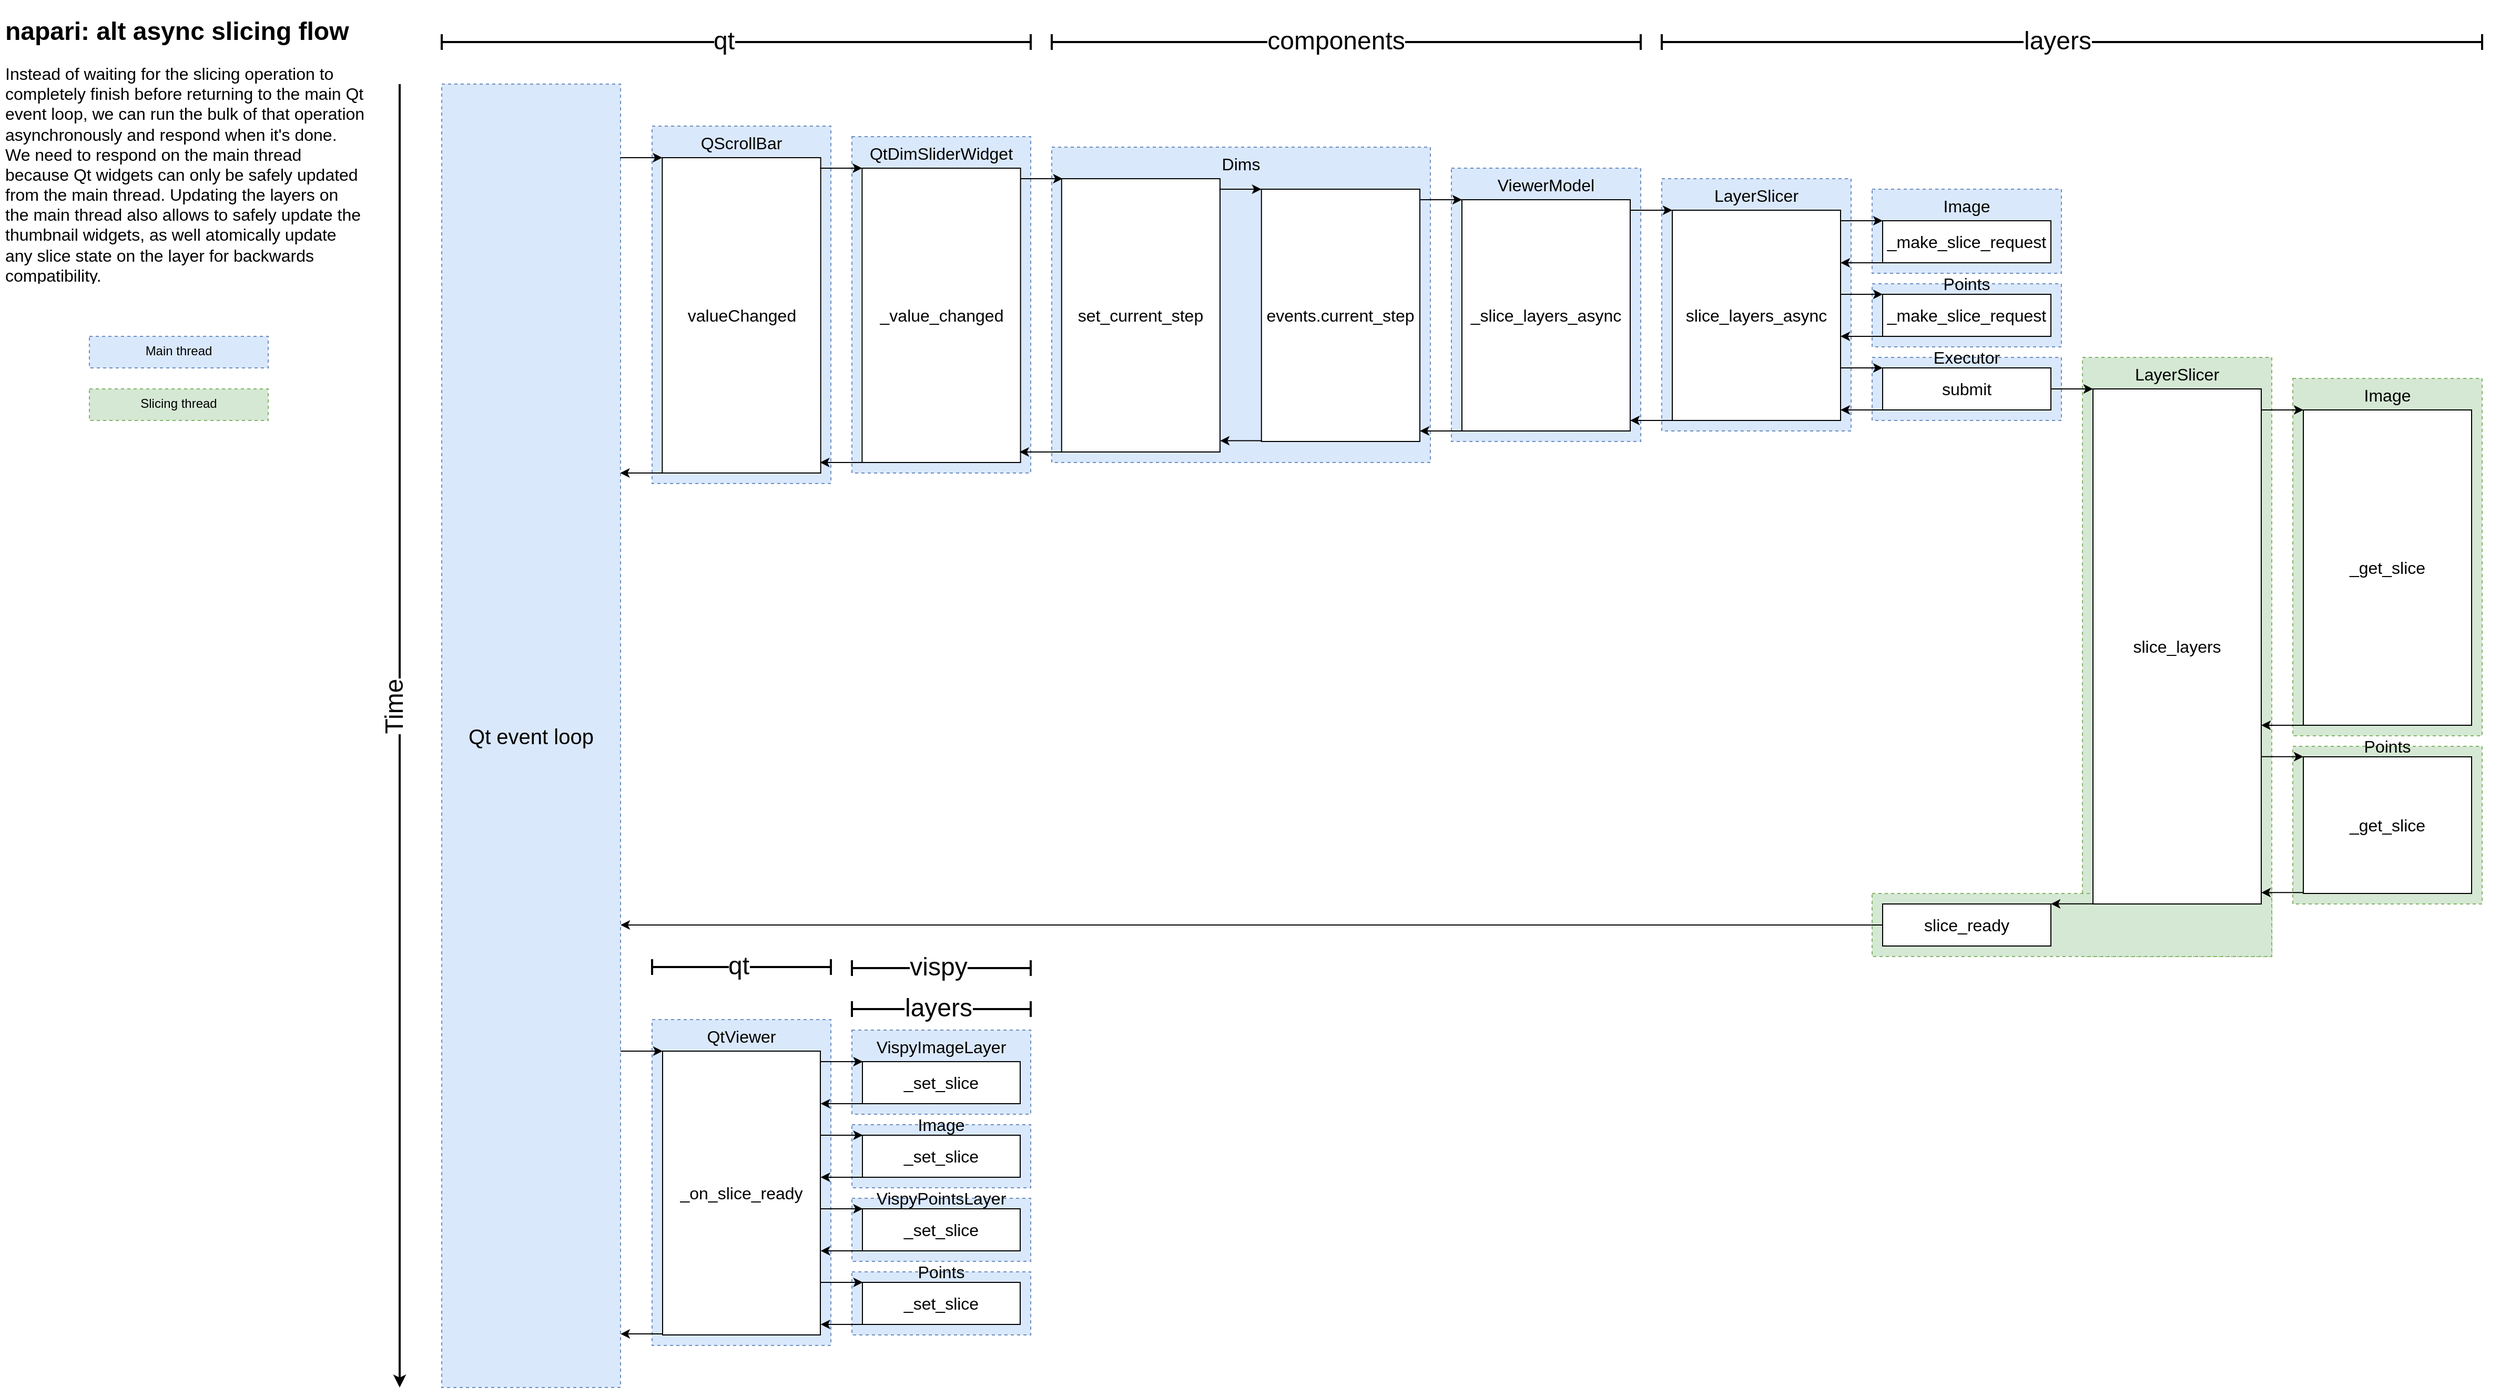 <mxfile version="20.0.4" type="github"><diagram id="Yj_vzEqTpsTSU6RkFpzm" name="Page-1"><mxGraphModel dx="1426" dy="801" grid="1" gridSize="10" guides="1" tooltips="1" connect="1" arrows="1" fold="1" page="1" pageScale="1" pageWidth="850" pageHeight="1100" math="0" shadow="0"><root><mxCell id="0"/><mxCell id="1" parent="0"/><mxCell id="ODCxSDIAOIF_QO2Thnrf-43" value="VispyPointsLayer" style="rounded=0;whiteSpace=wrap;html=1;verticalAlign=top;align=center;spacingLeft=0;spacingTop=-16;dashed=1;fillColor=#dae8fc;strokeColor=#6c8ebf;fontSize=16;horizontal=1;" parent="1" vertex="1"><mxGeometry x="820" y="1140" width="170" height="60" as="geometry"/></mxCell><mxCell id="ODCxSDIAOIF_QO2Thnrf-13" value="LayerSlicer" style="rounded=0;whiteSpace=wrap;html=1;verticalAlign=top;align=center;spacingLeft=0;spacingTop=0;dashed=1;fillColor=#d5e8d4;strokeColor=#82b366;fontSize=16;" parent="1" vertex="1"><mxGeometry x="1990" y="340" width="180" height="570" as="geometry"/></mxCell><mxCell id="WacXzg7qdyJpNJZn4_8L-21" value="" style="rounded=0;whiteSpace=wrap;html=1;verticalAlign=top;align=center;spacingLeft=0;spacingTop=0;dashed=1;fillColor=#d5e8d4;strokeColor=#82b366;fontSize=16;borderRight=none;" parent="1" vertex="1"><mxGeometry x="1790" y="850" width="380" height="60" as="geometry"/></mxCell><mxCell id="ODCxSDIAOIF_QO2Thnrf-40" value="VispyImageLayer" style="rounded=0;whiteSpace=wrap;html=1;verticalAlign=top;align=center;spacingLeft=0;spacingTop=0;dashed=1;fillColor=#dae8fc;strokeColor=#6c8ebf;fontSize=16;horizontal=1;" parent="1" vertex="1"><mxGeometry x="820" y="980" width="170" height="80" as="geometry"/></mxCell><mxCell id="ODCxSDIAOIF_QO2Thnrf-18" value="Points" style="rounded=0;whiteSpace=wrap;html=1;verticalAlign=top;align=center;spacingLeft=0;spacingTop=-16;dashed=1;fillColor=#d5e8d4;horizontal=1;strokeColor=#82b366;fontSize=16;" parent="1" vertex="1"><mxGeometry x="2190" y="710" width="180" height="150" as="geometry"/></mxCell><mxCell id="ODCxSDIAOIF_QO2Thnrf-16" value="Image" style="rounded=0;whiteSpace=wrap;html=1;verticalAlign=top;align=center;spacingLeft=0;spacingTop=0;dashed=1;fillColor=#d5e8d4;horizontal=1;strokeColor=#82b366;fontSize=16;" parent="1" vertex="1"><mxGeometry x="2190" y="360" width="180" height="340" as="geometry"/></mxCell><mxCell id="ODCxSDIAOIF_QO2Thnrf-6" value="Points" style="rounded=0;whiteSpace=wrap;html=1;verticalAlign=top;align=center;spacingLeft=0;spacingTop=-16;dashed=1;fillColor=#dae8fc;horizontal=1;strokeColor=#6c8ebf;fontSize=16;" parent="1" vertex="1"><mxGeometry x="1790" y="270" width="180" height="60" as="geometry"/></mxCell><mxCell id="ODCxSDIAOIF_QO2Thnrf-4" value="Image" style="rounded=0;whiteSpace=wrap;html=1;verticalAlign=top;align=center;spacingLeft=0;spacingTop=0;dashed=1;fillColor=#dae8fc;horizontal=1;strokeColor=#6c8ebf;fontSize=16;" parent="1" vertex="1"><mxGeometry x="1790" y="180" width="180" height="80" as="geometry"/></mxCell><mxCell id="ODCxSDIAOIF_QO2Thnrf-2" value="LayerSlicer" style="rounded=0;whiteSpace=wrap;html=1;verticalAlign=top;align=center;spacingLeft=0;spacingTop=0;dashed=1;fillColor=#dae8fc;strokeColor=#6c8ebf;fontSize=16;" parent="1" vertex="1"><mxGeometry x="1590" y="170" width="180" height="240" as="geometry"/></mxCell><mxCell id="6yyRVk2ILkX0JGuf4gln-4" value="ViewerModel" style="rounded=0;whiteSpace=wrap;html=1;verticalAlign=top;align=center;spacingLeft=0;spacingTop=0;dashed=1;fillColor=#dae8fc;strokeColor=#6c8ebf;fontSize=16;" parent="1" vertex="1"><mxGeometry x="1390" y="160" width="180" height="260" as="geometry"/></mxCell><mxCell id="6yyRVk2ILkX0JGuf4gln-6" value="_slice_layers_async" style="rounded=0;whiteSpace=wrap;html=1;fontSize=16;" parent="1" vertex="1"><mxGeometry x="1400" y="190" width="160" height="220" as="geometry"/></mxCell><mxCell id="6yyRVk2ILkX0JGuf4gln-2" value="Dims" style="rounded=0;whiteSpace=wrap;html=1;verticalAlign=top;align=center;spacingLeft=0;spacingTop=0;dashed=1;fillColor=#dae8fc;strokeColor=#6c8ebf;fontSize=16;" parent="1" vertex="1"><mxGeometry x="1010" y="140" width="360" height="300" as="geometry"/></mxCell><mxCell id="6yyRVk2ILkX0JGuf4gln-3" value="events.current_step" style="rounded=0;whiteSpace=wrap;html=1;fontSize=16;" parent="1" vertex="1"><mxGeometry x="1209.38" y="180" width="150.63" height="240" as="geometry"/></mxCell><mxCell id="6yyRVk2ILkX0JGuf4gln-46" value="QtDimSliderWidget" style="rounded=0;whiteSpace=wrap;html=1;verticalAlign=top;align=center;spacingLeft=0;spacingTop=0;dashed=1;fillColor=#dae8fc;strokeColor=#6c8ebf;fontSize=16;" parent="1" vertex="1"><mxGeometry x="820" y="130" width="170" height="320" as="geometry"/></mxCell><mxCell id="6yyRVk2ILkX0JGuf4gln-47" value="_value_changed" style="rounded=0;whiteSpace=wrap;html=1;fontSize=16;" parent="1" vertex="1"><mxGeometry x="829.69" y="160" width="150.63" height="280" as="geometry"/></mxCell><mxCell id="6yyRVk2ILkX0JGuf4gln-48" value="QScrollBar" style="rounded=0;whiteSpace=wrap;html=1;verticalAlign=top;align=center;spacingLeft=0;spacingTop=0;dashed=1;fillColor=#dae8fc;strokeColor=#6c8ebf;fontSize=16;" parent="1" vertex="1"><mxGeometry x="630" y="120" width="170" height="340" as="geometry"/></mxCell><mxCell id="6yyRVk2ILkX0JGuf4gln-49" value="valueChanged" style="rounded=0;whiteSpace=wrap;html=1;fontSize=16;" parent="1" vertex="1"><mxGeometry x="639.69" y="150" width="150.63" height="300" as="geometry"/></mxCell><mxCell id="6yyRVk2ILkX0JGuf4gln-50" value="set_current_step" style="rounded=0;whiteSpace=wrap;html=1;fontSize=16;" parent="1" vertex="1"><mxGeometry x="1019.38" y="170" width="150.63" height="260" as="geometry"/></mxCell><mxCell id="6yyRVk2ILkX0JGuf4gln-52" value="" style="endArrow=classic;html=1;rounded=0;fontSize=16;" parent="1" edge="1"><mxGeometry width="50" height="50" relative="1" as="geometry"><mxPoint x="789.69" y="160" as="sourcePoint"/><mxPoint x="829.69" y="160" as="targetPoint"/></mxGeometry></mxCell><mxCell id="6yyRVk2ILkX0JGuf4gln-53" value="" style="endArrow=classic;html=1;rounded=0;fontSize=16;" parent="1" edge="1"><mxGeometry width="50" height="50" relative="1" as="geometry"><mxPoint x="980.32" y="170" as="sourcePoint"/><mxPoint x="1020.32" y="170" as="targetPoint"/></mxGeometry></mxCell><mxCell id="6yyRVk2ILkX0JGuf4gln-54" value="" style="endArrow=classic;html=1;rounded=0;fontSize=16;" parent="1" edge="1"><mxGeometry width="50" height="50" relative="1" as="geometry"><mxPoint x="1169.38" y="180" as="sourcePoint"/><mxPoint x="1209.38" y="180" as="targetPoint"/></mxGeometry></mxCell><mxCell id="6yyRVk2ILkX0JGuf4gln-55" value="" style="endArrow=classic;html=1;rounded=0;fontSize=16;" parent="1" edge="1"><mxGeometry width="50" height="50" relative="1" as="geometry"><mxPoint x="1360.0" y="190" as="sourcePoint"/><mxPoint x="1400.0" y="190" as="targetPoint"/></mxGeometry></mxCell><mxCell id="6yyRVk2ILkX0JGuf4gln-56" value="" style="endArrow=classic;html=1;rounded=0;fontSize=16;" parent="1" edge="1"><mxGeometry width="50" height="50" relative="1" as="geometry"><mxPoint x="1560" y="200" as="sourcePoint"/><mxPoint x="1600" y="200" as="targetPoint"/></mxGeometry></mxCell><mxCell id="6yyRVk2ILkX0JGuf4gln-69" value="" style="endArrow=classic;html=1;rounded=0;fontSize=16;" parent="1" edge="1"><mxGeometry width="50" height="50" relative="1" as="geometry"><mxPoint x="1400.01" y="410.0" as="sourcePoint"/><mxPoint x="1360.01" y="410.0" as="targetPoint"/></mxGeometry></mxCell><mxCell id="6yyRVk2ILkX0JGuf4gln-70" value="" style="endArrow=classic;html=1;rounded=0;fontSize=16;" parent="1" edge="1"><mxGeometry width="50" height="50" relative="1" as="geometry"><mxPoint x="1210.01" y="419.31" as="sourcePoint"/><mxPoint x="1170.01" y="419.31" as="targetPoint"/></mxGeometry></mxCell><mxCell id="6yyRVk2ILkX0JGuf4gln-71" value="" style="endArrow=classic;html=1;rounded=0;fontSize=16;" parent="1" edge="1"><mxGeometry width="50" height="50" relative="1" as="geometry"><mxPoint x="1019.38" y="430.0" as="sourcePoint"/><mxPoint x="979.38" y="430.0" as="targetPoint"/></mxGeometry></mxCell><mxCell id="6yyRVk2ILkX0JGuf4gln-72" value="" style="endArrow=classic;html=1;rounded=0;fontSize=16;" parent="1" edge="1"><mxGeometry width="50" height="50" relative="1" as="geometry"><mxPoint x="829.69" y="440.0" as="sourcePoint"/><mxPoint x="789.69" y="440.0" as="targetPoint"/></mxGeometry></mxCell><mxCell id="6yyRVk2ILkX0JGuf4gln-102" value="&lt;h1&gt;napari: alt async slicing flow&amp;nbsp;&lt;/h1&gt;&lt;p&gt;&lt;font style=&quot;font-size: 16px;&quot;&gt;Instead of waiting for the slicing operation to completely finish before returning to the main Qt event loop, we can run the bulk of that operation asynchronously and respond when it's done. We need to respond on the main thread because Qt widgets can only be safely updated from the main thread. Updating the layers on the main thread also allows to safely update the thumbnail widgets, as well atomically update any slice state on the layer for backwards compatibility.&lt;/font&gt;&lt;/p&gt;" style="text;html=1;strokeColor=none;fillColor=none;spacing=5;spacingTop=-20;whiteSpace=wrap;overflow=hidden;rounded=0;dashed=1;dashPattern=1 1;" parent="1" vertex="1"><mxGeometry x="10" y="10" width="350" height="260" as="geometry"/></mxCell><mxCell id="ODCxSDIAOIF_QO2Thnrf-1" value="slice_layers_async" style="rounded=0;whiteSpace=wrap;html=1;fontSize=16;" parent="1" vertex="1"><mxGeometry x="1600" y="200" width="160" height="200" as="geometry"/></mxCell><mxCell id="ODCxSDIAOIF_QO2Thnrf-5" value="_make_slice_request" style="rounded=0;whiteSpace=wrap;html=1;fontSize=16;" parent="1" vertex="1"><mxGeometry x="1800" y="210" width="160" height="40" as="geometry"/></mxCell><mxCell id="ODCxSDIAOIF_QO2Thnrf-8" value="Executor" style="rounded=0;whiteSpace=wrap;html=1;verticalAlign=top;align=center;spacingLeft=0;spacingTop=-16;dashed=1;fillColor=#dae8fc;horizontal=1;strokeColor=#6c8ebf;fontSize=16;" parent="1" vertex="1"><mxGeometry x="1790" y="340" width="180" height="60" as="geometry"/></mxCell><mxCell id="ODCxSDIAOIF_QO2Thnrf-9" value="submit" style="rounded=0;whiteSpace=wrap;html=1;fontSize=16;" parent="1" vertex="1"><mxGeometry x="1800" y="350" width="160" height="40" as="geometry"/></mxCell><mxCell id="ODCxSDIAOIF_QO2Thnrf-10" value="" style="endArrow=classic;html=1;rounded=0;fontSize=16;" parent="1" edge="1"><mxGeometry width="50" height="50" relative="1" as="geometry"><mxPoint x="1800" y="390.0" as="sourcePoint"/><mxPoint x="1760" y="390.0" as="targetPoint"/></mxGeometry></mxCell><mxCell id="ODCxSDIAOIF_QO2Thnrf-11" value="" style="endArrow=classic;html=1;rounded=0;fontSize=16;" parent="1" edge="1"><mxGeometry width="50" height="50" relative="1" as="geometry"><mxPoint x="1760" y="350.0" as="sourcePoint"/><mxPoint x="1800" y="350.0" as="targetPoint"/></mxGeometry></mxCell><mxCell id="ODCxSDIAOIF_QO2Thnrf-12" value="slice_layers" style="rounded=0;whiteSpace=wrap;html=1;fontSize=16;" parent="1" vertex="1"><mxGeometry x="2000" y="370" width="160" height="490" as="geometry"/></mxCell><mxCell id="ODCxSDIAOIF_QO2Thnrf-15" value="_get_slice" style="rounded=0;whiteSpace=wrap;html=1;fontSize=16;" parent="1" vertex="1"><mxGeometry x="2200" y="390" width="160" height="300" as="geometry"/></mxCell><mxCell id="ODCxSDIAOIF_QO2Thnrf-17" value="_get_slice" style="rounded=0;whiteSpace=wrap;html=1;fontSize=16;" parent="1" vertex="1"><mxGeometry x="2200" y="720" width="160" height="130" as="geometry"/></mxCell><mxCell id="ODCxSDIAOIF_QO2Thnrf-19" value="" style="endArrow=classic;html=1;rounded=0;fontSize=16;" parent="1" edge="1"><mxGeometry width="50" height="50" relative="1" as="geometry"><mxPoint x="2160" y="390" as="sourcePoint"/><mxPoint x="2200" y="390" as="targetPoint"/></mxGeometry></mxCell><mxCell id="ODCxSDIAOIF_QO2Thnrf-20" value="" style="endArrow=classic;html=1;rounded=0;fontSize=16;" parent="1" edge="1"><mxGeometry width="50" height="50" relative="1" as="geometry"><mxPoint x="1600" y="400.0" as="sourcePoint"/><mxPoint x="1560" y="400.0" as="targetPoint"/></mxGeometry></mxCell><mxCell id="ODCxSDIAOIF_QO2Thnrf-21" value="" style="endArrow=classic;html=1;rounded=0;fontSize=16;" parent="1" edge="1"><mxGeometry width="50" height="50" relative="1" as="geometry"><mxPoint x="2160" y="719.93" as="sourcePoint"/><mxPoint x="2200" y="719.93" as="targetPoint"/></mxGeometry></mxCell><mxCell id="ODCxSDIAOIF_QO2Thnrf-22" value="" style="endArrow=classic;html=1;rounded=0;fontSize=16;" parent="1" edge="1"><mxGeometry width="50" height="50" relative="1" as="geometry"><mxPoint x="2200" y="849.17" as="sourcePoint"/><mxPoint x="2160" y="849.17" as="targetPoint"/></mxGeometry></mxCell><mxCell id="ODCxSDIAOIF_QO2Thnrf-24" value="" style="endArrow=classic;html=1;rounded=0;fontSize=16;" parent="1" edge="1"><mxGeometry width="50" height="50" relative="1" as="geometry"><mxPoint x="2200" y="690.0" as="sourcePoint"/><mxPoint x="2160" y="690.0" as="targetPoint"/></mxGeometry></mxCell><mxCell id="ODCxSDIAOIF_QO2Thnrf-25" value="QtViewer" style="rounded=0;whiteSpace=wrap;html=1;verticalAlign=top;align=center;spacingLeft=0;spacingTop=0;dashed=1;fillColor=#dae8fc;strokeColor=#6c8ebf;fontSize=16;" parent="1" vertex="1"><mxGeometry x="630" y="970" width="170" height="310" as="geometry"/></mxCell><mxCell id="ODCxSDIAOIF_QO2Thnrf-26" value="_on_slice_ready" style="rounded=0;whiteSpace=wrap;html=1;fontSize=16;" parent="1" vertex="1"><mxGeometry x="640" y="1000" width="150" height="270" as="geometry"/></mxCell><mxCell id="ODCxSDIAOIF_QO2Thnrf-31" value="slice_ready" style="rounded=0;whiteSpace=wrap;html=1;fontSize=16;" parent="1" vertex="1"><mxGeometry x="1800" y="860" width="160" height="40" as="geometry"/></mxCell><mxCell id="ODCxSDIAOIF_QO2Thnrf-39" value="_set_slice" style="rounded=0;whiteSpace=wrap;html=1;fontSize=16;" parent="1" vertex="1"><mxGeometry x="830" y="1010" width="150" height="40" as="geometry"/></mxCell><mxCell id="ODCxSDIAOIF_QO2Thnrf-41" value="" style="endArrow=classic;html=1;rounded=0;fontSize=16;" parent="1" edge="1"><mxGeometry width="50" height="50" relative="1" as="geometry"><mxPoint x="830.32" y="1050.0" as="sourcePoint"/><mxPoint x="790.32" y="1050.0" as="targetPoint"/></mxGeometry></mxCell><mxCell id="ODCxSDIAOIF_QO2Thnrf-42" value="" style="endArrow=classic;html=1;rounded=0;fontSize=16;" parent="1" edge="1"><mxGeometry width="50" height="50" relative="1" as="geometry"><mxPoint x="790.32" y="1010" as="sourcePoint"/><mxPoint x="830.32" y="1010" as="targetPoint"/></mxGeometry></mxCell><mxCell id="ODCxSDIAOIF_QO2Thnrf-44" value="_set_slice" style="rounded=0;whiteSpace=wrap;html=1;fontSize=16;" parent="1" vertex="1"><mxGeometry x="830" y="1150" width="150" height="40" as="geometry"/></mxCell><mxCell id="ODCxSDIAOIF_QO2Thnrf-45" value="" style="endArrow=classic;html=1;rounded=0;fontSize=16;" parent="1" edge="1"><mxGeometry width="50" height="50" relative="1" as="geometry"><mxPoint x="830.32" y="1190.0" as="sourcePoint"/><mxPoint x="790.32" y="1190.0" as="targetPoint"/></mxGeometry></mxCell><mxCell id="ODCxSDIAOIF_QO2Thnrf-46" value="" style="endArrow=classic;html=1;rounded=0;fontSize=16;" parent="1" edge="1"><mxGeometry width="50" height="50" relative="1" as="geometry"><mxPoint x="790.32" y="1150" as="sourcePoint"/><mxPoint x="830.32" y="1150" as="targetPoint"/></mxGeometry></mxCell><mxCell id="ODCxSDIAOIF_QO2Thnrf-47" value="Main thread" style="rounded=0;whiteSpace=wrap;html=1;verticalAlign=top;align=center;spacingLeft=0;spacingTop=0;dashed=1;fillColor=#dae8fc;strokeColor=#6c8ebf;" parent="1" vertex="1"><mxGeometry x="95" y="320" width="170" height="30" as="geometry"/></mxCell><mxCell id="ODCxSDIAOIF_QO2Thnrf-48" value="Slicing thread" style="rounded=0;whiteSpace=wrap;html=1;verticalAlign=top;align=center;spacingLeft=0;spacingTop=0;dashed=1;fillColor=#d5e8d4;strokeColor=#82b366;" parent="1" vertex="1"><mxGeometry x="95" y="370" width="170" height="30" as="geometry"/></mxCell><mxCell id="WacXzg7qdyJpNJZn4_8L-5" value="_make_slice_request" style="rounded=0;whiteSpace=wrap;html=1;fontSize=16;" parent="1" vertex="1"><mxGeometry x="1800" y="280" width="160" height="40" as="geometry"/></mxCell><mxCell id="WacXzg7qdyJpNJZn4_8L-6" value="" style="endArrow=classic;html=1;rounded=0;fontSize=16;" parent="1" edge="1"><mxGeometry width="50" height="50" relative="1" as="geometry"><mxPoint x="1760" y="210" as="sourcePoint"/><mxPoint x="1800" y="210" as="targetPoint"/></mxGeometry></mxCell><mxCell id="WacXzg7qdyJpNJZn4_8L-7" value="" style="endArrow=classic;html=1;rounded=0;fontSize=16;" parent="1" edge="1"><mxGeometry width="50" height="50" relative="1" as="geometry"><mxPoint x="1800" y="250.0" as="sourcePoint"/><mxPoint x="1760" y="250.0" as="targetPoint"/></mxGeometry></mxCell><mxCell id="WacXzg7qdyJpNJZn4_8L-8" value="" style="endArrow=classic;html=1;rounded=0;fontSize=16;" parent="1" edge="1"><mxGeometry width="50" height="50" relative="1" as="geometry"><mxPoint x="1760" y="280" as="sourcePoint"/><mxPoint x="1800" y="280" as="targetPoint"/></mxGeometry></mxCell><mxCell id="WacXzg7qdyJpNJZn4_8L-9" value="" style="endArrow=classic;html=1;rounded=0;fontSize=16;" parent="1" edge="1"><mxGeometry width="50" height="50" relative="1" as="geometry"><mxPoint x="1800" y="320.0" as="sourcePoint"/><mxPoint x="1760" y="320.0" as="targetPoint"/></mxGeometry></mxCell><mxCell id="WacXzg7qdyJpNJZn4_8L-10" value="" style="endArrow=classic;html=1;rounded=0;fontSize=16;strokeWidth=2;" parent="1" edge="1"><mxGeometry width="50" height="50" relative="1" as="geometry"><mxPoint x="390" y="80" as="sourcePoint"/><mxPoint x="390" y="1320" as="targetPoint"/></mxGeometry></mxCell><mxCell id="WacXzg7qdyJpNJZn4_8L-11" value="Time" style="edgeLabel;html=1;align=center;verticalAlign=middle;resizable=0;points=[];fontSize=24;horizontal=0;" parent="WacXzg7qdyJpNJZn4_8L-10" vertex="1" connectable="0"><mxGeometry x="-0.044" y="-5" relative="1" as="geometry"><mxPoint as="offset"/></mxGeometry></mxCell><mxCell id="WacXzg7qdyJpNJZn4_8L-12" value="Qt event loop" style="rounded=0;whiteSpace=wrap;html=1;verticalAlign=middle;align=center;spacingLeft=0;spacingTop=0;dashed=1;fillColor=#dae8fc;strokeColor=#6c8ebf;fontSize=20;horizontal=1;" parent="1" vertex="1"><mxGeometry x="430" y="80" width="170" height="1240" as="geometry"/></mxCell><mxCell id="WacXzg7qdyJpNJZn4_8L-14" value="" style="endArrow=classic;html=1;rounded=0;fontSize=16;" parent="1" edge="1"><mxGeometry width="50" height="50" relative="1" as="geometry"><mxPoint x="639.69" y="450.0" as="sourcePoint"/><mxPoint x="599.69" y="450.0" as="targetPoint"/></mxGeometry></mxCell><mxCell id="WacXzg7qdyJpNJZn4_8L-15" value="" style="endArrow=classic;html=1;rounded=0;fontSize=16;" parent="1" edge="1"><mxGeometry width="50" height="50" relative="1" as="geometry"><mxPoint x="599.69" y="150" as="sourcePoint"/><mxPoint x="639.69" y="150" as="targetPoint"/></mxGeometry></mxCell><mxCell id="WacXzg7qdyJpNJZn4_8L-16" value="" style="endArrow=classic;html=1;rounded=0;fontSize=16;" parent="1" edge="1"><mxGeometry width="50" height="50" relative="1" as="geometry"><mxPoint x="1800" y="880" as="sourcePoint"/><mxPoint x="600" y="880" as="targetPoint"/></mxGeometry></mxCell><mxCell id="WacXzg7qdyJpNJZn4_8L-17" value="" style="endArrow=classic;html=1;rounded=0;fontSize=16;" parent="1" edge="1"><mxGeometry width="50" height="50" relative="1" as="geometry"><mxPoint x="600" y="1000" as="sourcePoint"/><mxPoint x="640" y="1000" as="targetPoint"/></mxGeometry></mxCell><mxCell id="WacXzg7qdyJpNJZn4_8L-18" value="" style="endArrow=classic;html=1;rounded=0;fontSize=16;" parent="1" edge="1"><mxGeometry width="50" height="50" relative="1" as="geometry"><mxPoint x="640.0" y="1269.05" as="sourcePoint"/><mxPoint x="600.0" y="1269.05" as="targetPoint"/></mxGeometry></mxCell><mxCell id="WacXzg7qdyJpNJZn4_8L-20" value="" style="endArrow=classic;html=1;rounded=0;fontSize=16;" parent="1" edge="1"><mxGeometry width="50" height="50" relative="1" as="geometry"><mxPoint x="1960.0" y="370" as="sourcePoint"/><mxPoint x="2000" y="370" as="targetPoint"/></mxGeometry></mxCell><mxCell id="WacXzg7qdyJpNJZn4_8L-23" value="" style="endArrow=classic;html=1;rounded=0;fontSize=16;" parent="1" edge="1"><mxGeometry width="50" height="50" relative="1" as="geometry"><mxPoint x="2000" y="859.92" as="sourcePoint"/><mxPoint x="1960" y="859.92" as="targetPoint"/></mxGeometry></mxCell><mxCell id="WacXzg7qdyJpNJZn4_8L-24" value="Image" style="rounded=0;whiteSpace=wrap;html=1;verticalAlign=top;align=center;spacingLeft=0;spacingTop=-16;dashed=1;fillColor=#dae8fc;strokeColor=#6c8ebf;fontSize=16;horizontal=1;" parent="1" vertex="1"><mxGeometry x="820" y="1070" width="170" height="60" as="geometry"/></mxCell><mxCell id="WacXzg7qdyJpNJZn4_8L-25" value="_set_slice" style="rounded=0;whiteSpace=wrap;html=1;fontSize=16;" parent="1" vertex="1"><mxGeometry x="830" y="1080" width="150" height="40" as="geometry"/></mxCell><mxCell id="WacXzg7qdyJpNJZn4_8L-26" value="" style="endArrow=classic;html=1;rounded=0;fontSize=16;" parent="1" edge="1"><mxGeometry width="50" height="50" relative="1" as="geometry"><mxPoint x="830.32" y="1120.0" as="sourcePoint"/><mxPoint x="790.32" y="1120.0" as="targetPoint"/></mxGeometry></mxCell><mxCell id="WacXzg7qdyJpNJZn4_8L-27" value="" style="endArrow=classic;html=1;rounded=0;fontSize=16;" parent="1" edge="1"><mxGeometry width="50" height="50" relative="1" as="geometry"><mxPoint x="790.32" y="1080" as="sourcePoint"/><mxPoint x="830.32" y="1080" as="targetPoint"/></mxGeometry></mxCell><mxCell id="WacXzg7qdyJpNJZn4_8L-28" value="Points" style="rounded=0;whiteSpace=wrap;html=1;verticalAlign=top;align=center;spacingLeft=0;spacingTop=-16;dashed=1;fillColor=#dae8fc;strokeColor=#6c8ebf;fontSize=16;horizontal=1;" parent="1" vertex="1"><mxGeometry x="820" y="1210" width="170" height="60" as="geometry"/></mxCell><mxCell id="WacXzg7qdyJpNJZn4_8L-29" value="_set_slice" style="rounded=0;whiteSpace=wrap;html=1;fontSize=16;" parent="1" vertex="1"><mxGeometry x="830" y="1220" width="150" height="40" as="geometry"/></mxCell><mxCell id="WacXzg7qdyJpNJZn4_8L-30" value="" style="endArrow=classic;html=1;rounded=0;fontSize=16;" parent="1" edge="1"><mxGeometry width="50" height="50" relative="1" as="geometry"><mxPoint x="830.32" y="1260.0" as="sourcePoint"/><mxPoint x="790.32" y="1260.0" as="targetPoint"/></mxGeometry></mxCell><mxCell id="WacXzg7qdyJpNJZn4_8L-31" value="" style="endArrow=classic;html=1;rounded=0;fontSize=16;" parent="1" edge="1"><mxGeometry width="50" height="50" relative="1" as="geometry"><mxPoint x="790.32" y="1220" as="sourcePoint"/><mxPoint x="830.32" y="1220" as="targetPoint"/></mxGeometry></mxCell><mxCell id="WacXzg7qdyJpNJZn4_8L-41" value="" style="endArrow=baseDash;html=1;rounded=0;fontSize=24;strokeWidth=2;endFill=0;startArrow=baseDash;startFill=0;endSize=12;startSize=12;" parent="1" edge="1"><mxGeometry width="50" height="50" relative="1" as="geometry"><mxPoint x="430" y="40" as="sourcePoint"/><mxPoint x="990" y="40" as="targetPoint"/></mxGeometry></mxCell><mxCell id="WacXzg7qdyJpNJZn4_8L-42" value="qt" style="edgeLabel;html=1;align=center;verticalAlign=middle;resizable=0;points=[];fontSize=24;" parent="WacXzg7qdyJpNJZn4_8L-41" vertex="1" connectable="0"><mxGeometry x="-0.043" y="1" relative="1" as="geometry"><mxPoint as="offset"/></mxGeometry></mxCell><mxCell id="WacXzg7qdyJpNJZn4_8L-43" value="" style="endArrow=baseDash;html=1;rounded=0;fontSize=24;strokeWidth=2;endFill=0;startArrow=baseDash;startFill=0;endSize=12;startSize=12;" parent="1" edge="1"><mxGeometry width="50" height="50" relative="1" as="geometry"><mxPoint x="1010" y="40" as="sourcePoint"/><mxPoint x="1570" y="40" as="targetPoint"/></mxGeometry></mxCell><mxCell id="WacXzg7qdyJpNJZn4_8L-44" value="components" style="edgeLabel;html=1;align=center;verticalAlign=middle;resizable=0;points=[];fontSize=24;" parent="WacXzg7qdyJpNJZn4_8L-43" vertex="1" connectable="0"><mxGeometry x="-0.036" y="1" relative="1" as="geometry"><mxPoint as="offset"/></mxGeometry></mxCell><mxCell id="WacXzg7qdyJpNJZn4_8L-45" value="" style="endArrow=baseDash;html=1;rounded=0;fontSize=24;strokeWidth=2;endFill=0;startArrow=baseDash;startFill=0;endSize=12;startSize=12;" parent="1" edge="1"><mxGeometry width="50" height="50" relative="1" as="geometry"><mxPoint x="1590" y="40" as="sourcePoint"/><mxPoint x="2370" y="40" as="targetPoint"/></mxGeometry></mxCell><mxCell id="WacXzg7qdyJpNJZn4_8L-46" value="layers" style="edgeLabel;html=1;align=center;verticalAlign=middle;resizable=0;points=[];fontSize=24;" parent="WacXzg7qdyJpNJZn4_8L-45" vertex="1" connectable="0"><mxGeometry x="-0.036" y="1" relative="1" as="geometry"><mxPoint as="offset"/></mxGeometry></mxCell><mxCell id="WacXzg7qdyJpNJZn4_8L-47" value="" style="endArrow=baseDash;html=1;rounded=0;fontSize=24;strokeWidth=2;endFill=0;startArrow=baseDash;startFill=0;endSize=12;startSize=12;" parent="1" edge="1"><mxGeometry width="50" height="50" relative="1" as="geometry"><mxPoint x="820" y="921" as="sourcePoint"/><mxPoint x="990" y="921" as="targetPoint"/></mxGeometry></mxCell><mxCell id="WacXzg7qdyJpNJZn4_8L-48" value="vispy" style="edgeLabel;html=1;align=center;verticalAlign=middle;resizable=0;points=[];fontSize=24;" parent="WacXzg7qdyJpNJZn4_8L-47" vertex="1" connectable="0"><mxGeometry x="-0.036" y="1" relative="1" as="geometry"><mxPoint as="offset"/></mxGeometry></mxCell><mxCell id="WacXzg7qdyJpNJZn4_8L-49" value="" style="endArrow=baseDash;html=1;rounded=0;fontSize=24;strokeWidth=2;endFill=0;startArrow=baseDash;startFill=0;endSize=12;startSize=12;" parent="1" edge="1"><mxGeometry width="50" height="50" relative="1" as="geometry"><mxPoint x="820" y="960" as="sourcePoint"/><mxPoint x="990" y="960" as="targetPoint"/></mxGeometry></mxCell><mxCell id="WacXzg7qdyJpNJZn4_8L-50" value="layers" style="edgeLabel;html=1;align=center;verticalAlign=middle;resizable=0;points=[];fontSize=24;" parent="WacXzg7qdyJpNJZn4_8L-49" vertex="1" connectable="0"><mxGeometry x="-0.036" y="1" relative="1" as="geometry"><mxPoint as="offset"/></mxGeometry></mxCell><mxCell id="WacXzg7qdyJpNJZn4_8L-51" value="" style="endArrow=baseDash;html=1;rounded=0;fontSize=24;strokeWidth=2;endFill=0;startArrow=baseDash;startFill=0;endSize=12;startSize=12;" parent="1" edge="1"><mxGeometry width="50" height="50" relative="1" as="geometry"><mxPoint x="630" y="920" as="sourcePoint"/><mxPoint x="800" y="920" as="targetPoint"/></mxGeometry></mxCell><mxCell id="WacXzg7qdyJpNJZn4_8L-52" value="qt" style="edgeLabel;html=1;align=center;verticalAlign=middle;resizable=0;points=[];fontSize=24;" parent="WacXzg7qdyJpNJZn4_8L-51" vertex="1" connectable="0"><mxGeometry x="-0.036" y="1" relative="1" as="geometry"><mxPoint as="offset"/></mxGeometry></mxCell></root></mxGraphModel></diagram></mxfile>